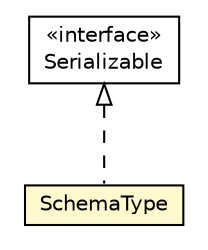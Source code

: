 #!/usr/local/bin/dot
#
# Class diagram 
# Generated by UMLGraph version R5_6-24-gf6e263 (http://www.umlgraph.org/)
#

digraph G {
	edge [fontname="Helvetica",fontsize=10,labelfontname="Helvetica",labelfontsize=10];
	node [fontname="Helvetica",fontsize=10,shape=plaintext];
	nodesep=0.25;
	ranksep=0.5;
	// net.trajano.doxdb.schema.SchemaType
	c1447 [label=<<table title="net.trajano.doxdb.schema.SchemaType" border="0" cellborder="1" cellspacing="0" cellpadding="2" port="p" bgcolor="lemonChiffon" href="./SchemaType.html">
		<tr><td><table border="0" cellspacing="0" cellpadding="1">
<tr><td align="center" balign="center"> SchemaType </td></tr>
		</table></td></tr>
		</table>>, URL="./SchemaType.html", fontname="Helvetica", fontcolor="black", fontsize=10.0];
	//net.trajano.doxdb.schema.SchemaType implements java.io.Serializable
	c1452:p -> c1447:p [dir=back,arrowtail=empty,style=dashed];
	// java.io.Serializable
	c1452 [label=<<table title="java.io.Serializable" border="0" cellborder="1" cellspacing="0" cellpadding="2" port="p" href="http://java.sun.com/j2se/1.4.2/docs/api/java/io/Serializable.html">
		<tr><td><table border="0" cellspacing="0" cellpadding="1">
<tr><td align="center" balign="center"> &#171;interface&#187; </td></tr>
<tr><td align="center" balign="center"> Serializable </td></tr>
		</table></td></tr>
		</table>>, URL="http://java.sun.com/j2se/1.4.2/docs/api/java/io/Serializable.html", fontname="Helvetica", fontcolor="black", fontsize=10.0];
}

